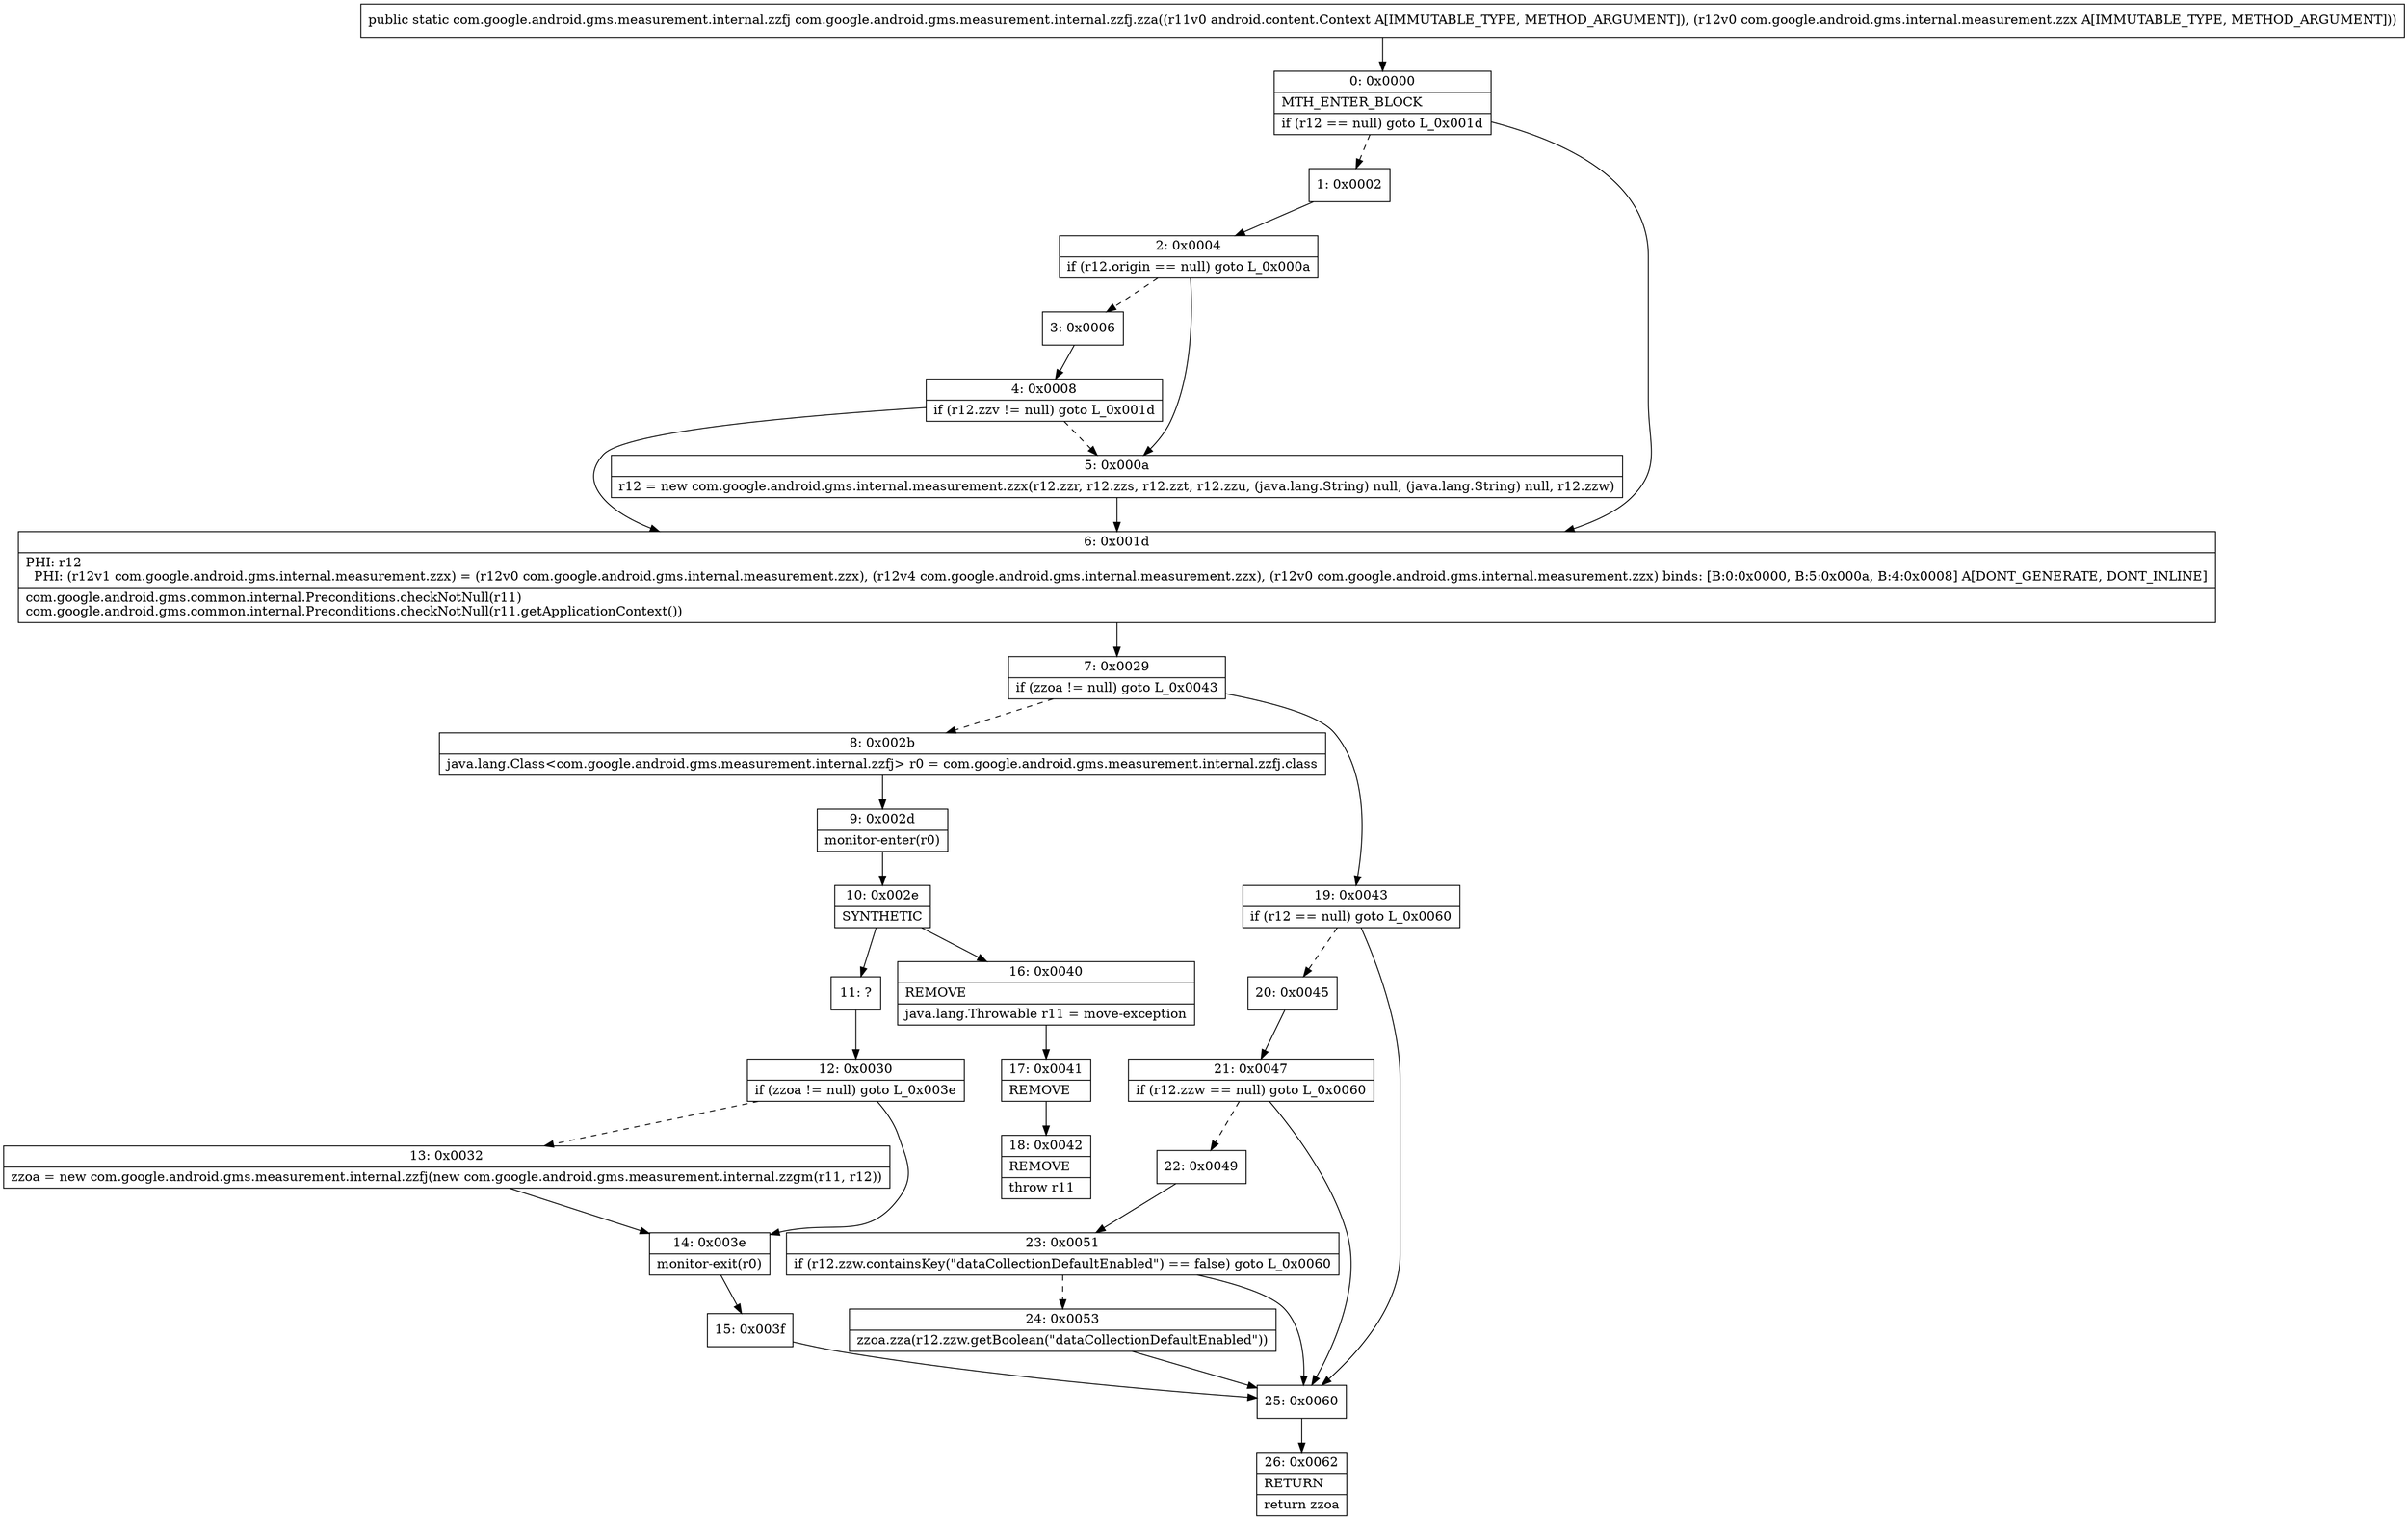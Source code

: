 digraph "CFG forcom.google.android.gms.measurement.internal.zzfj.zza(Landroid\/content\/Context;Lcom\/google\/android\/gms\/internal\/measurement\/zzx;)Lcom\/google\/android\/gms\/measurement\/internal\/zzfj;" {
Node_0 [shape=record,label="{0\:\ 0x0000|MTH_ENTER_BLOCK\l|if (r12 == null) goto L_0x001d\l}"];
Node_1 [shape=record,label="{1\:\ 0x0002}"];
Node_2 [shape=record,label="{2\:\ 0x0004|if (r12.origin == null) goto L_0x000a\l}"];
Node_3 [shape=record,label="{3\:\ 0x0006}"];
Node_4 [shape=record,label="{4\:\ 0x0008|if (r12.zzv != null) goto L_0x001d\l}"];
Node_5 [shape=record,label="{5\:\ 0x000a|r12 = new com.google.android.gms.internal.measurement.zzx(r12.zzr, r12.zzs, r12.zzt, r12.zzu, (java.lang.String) null, (java.lang.String) null, r12.zzw)\l}"];
Node_6 [shape=record,label="{6\:\ 0x001d|PHI: r12 \l  PHI: (r12v1 com.google.android.gms.internal.measurement.zzx) = (r12v0 com.google.android.gms.internal.measurement.zzx), (r12v4 com.google.android.gms.internal.measurement.zzx), (r12v0 com.google.android.gms.internal.measurement.zzx) binds: [B:0:0x0000, B:5:0x000a, B:4:0x0008] A[DONT_GENERATE, DONT_INLINE]\l|com.google.android.gms.common.internal.Preconditions.checkNotNull(r11)\lcom.google.android.gms.common.internal.Preconditions.checkNotNull(r11.getApplicationContext())\l}"];
Node_7 [shape=record,label="{7\:\ 0x0029|if (zzoa != null) goto L_0x0043\l}"];
Node_8 [shape=record,label="{8\:\ 0x002b|java.lang.Class\<com.google.android.gms.measurement.internal.zzfj\> r0 = com.google.android.gms.measurement.internal.zzfj.class\l}"];
Node_9 [shape=record,label="{9\:\ 0x002d|monitor\-enter(r0)\l}"];
Node_10 [shape=record,label="{10\:\ 0x002e|SYNTHETIC\l}"];
Node_11 [shape=record,label="{11\:\ ?}"];
Node_12 [shape=record,label="{12\:\ 0x0030|if (zzoa != null) goto L_0x003e\l}"];
Node_13 [shape=record,label="{13\:\ 0x0032|zzoa = new com.google.android.gms.measurement.internal.zzfj(new com.google.android.gms.measurement.internal.zzgm(r11, r12))\l}"];
Node_14 [shape=record,label="{14\:\ 0x003e|monitor\-exit(r0)\l}"];
Node_15 [shape=record,label="{15\:\ 0x003f}"];
Node_16 [shape=record,label="{16\:\ 0x0040|REMOVE\l|java.lang.Throwable r11 = move\-exception\l}"];
Node_17 [shape=record,label="{17\:\ 0x0041|REMOVE\l}"];
Node_18 [shape=record,label="{18\:\ 0x0042|REMOVE\l|throw r11\l}"];
Node_19 [shape=record,label="{19\:\ 0x0043|if (r12 == null) goto L_0x0060\l}"];
Node_20 [shape=record,label="{20\:\ 0x0045}"];
Node_21 [shape=record,label="{21\:\ 0x0047|if (r12.zzw == null) goto L_0x0060\l}"];
Node_22 [shape=record,label="{22\:\ 0x0049}"];
Node_23 [shape=record,label="{23\:\ 0x0051|if (r12.zzw.containsKey(\"dataCollectionDefaultEnabled\") == false) goto L_0x0060\l}"];
Node_24 [shape=record,label="{24\:\ 0x0053|zzoa.zza(r12.zzw.getBoolean(\"dataCollectionDefaultEnabled\"))\l}"];
Node_25 [shape=record,label="{25\:\ 0x0060}"];
Node_26 [shape=record,label="{26\:\ 0x0062|RETURN\l|return zzoa\l}"];
MethodNode[shape=record,label="{public static com.google.android.gms.measurement.internal.zzfj com.google.android.gms.measurement.internal.zzfj.zza((r11v0 android.content.Context A[IMMUTABLE_TYPE, METHOD_ARGUMENT]), (r12v0 com.google.android.gms.internal.measurement.zzx A[IMMUTABLE_TYPE, METHOD_ARGUMENT])) }"];
MethodNode -> Node_0;
Node_0 -> Node_1[style=dashed];
Node_0 -> Node_6;
Node_1 -> Node_2;
Node_2 -> Node_3[style=dashed];
Node_2 -> Node_5;
Node_3 -> Node_4;
Node_4 -> Node_5[style=dashed];
Node_4 -> Node_6;
Node_5 -> Node_6;
Node_6 -> Node_7;
Node_7 -> Node_8[style=dashed];
Node_7 -> Node_19;
Node_8 -> Node_9;
Node_9 -> Node_10;
Node_10 -> Node_11;
Node_10 -> Node_16;
Node_11 -> Node_12;
Node_12 -> Node_13[style=dashed];
Node_12 -> Node_14;
Node_13 -> Node_14;
Node_14 -> Node_15;
Node_15 -> Node_25;
Node_16 -> Node_17;
Node_17 -> Node_18;
Node_19 -> Node_20[style=dashed];
Node_19 -> Node_25;
Node_20 -> Node_21;
Node_21 -> Node_22[style=dashed];
Node_21 -> Node_25;
Node_22 -> Node_23;
Node_23 -> Node_24[style=dashed];
Node_23 -> Node_25;
Node_24 -> Node_25;
Node_25 -> Node_26;
}

